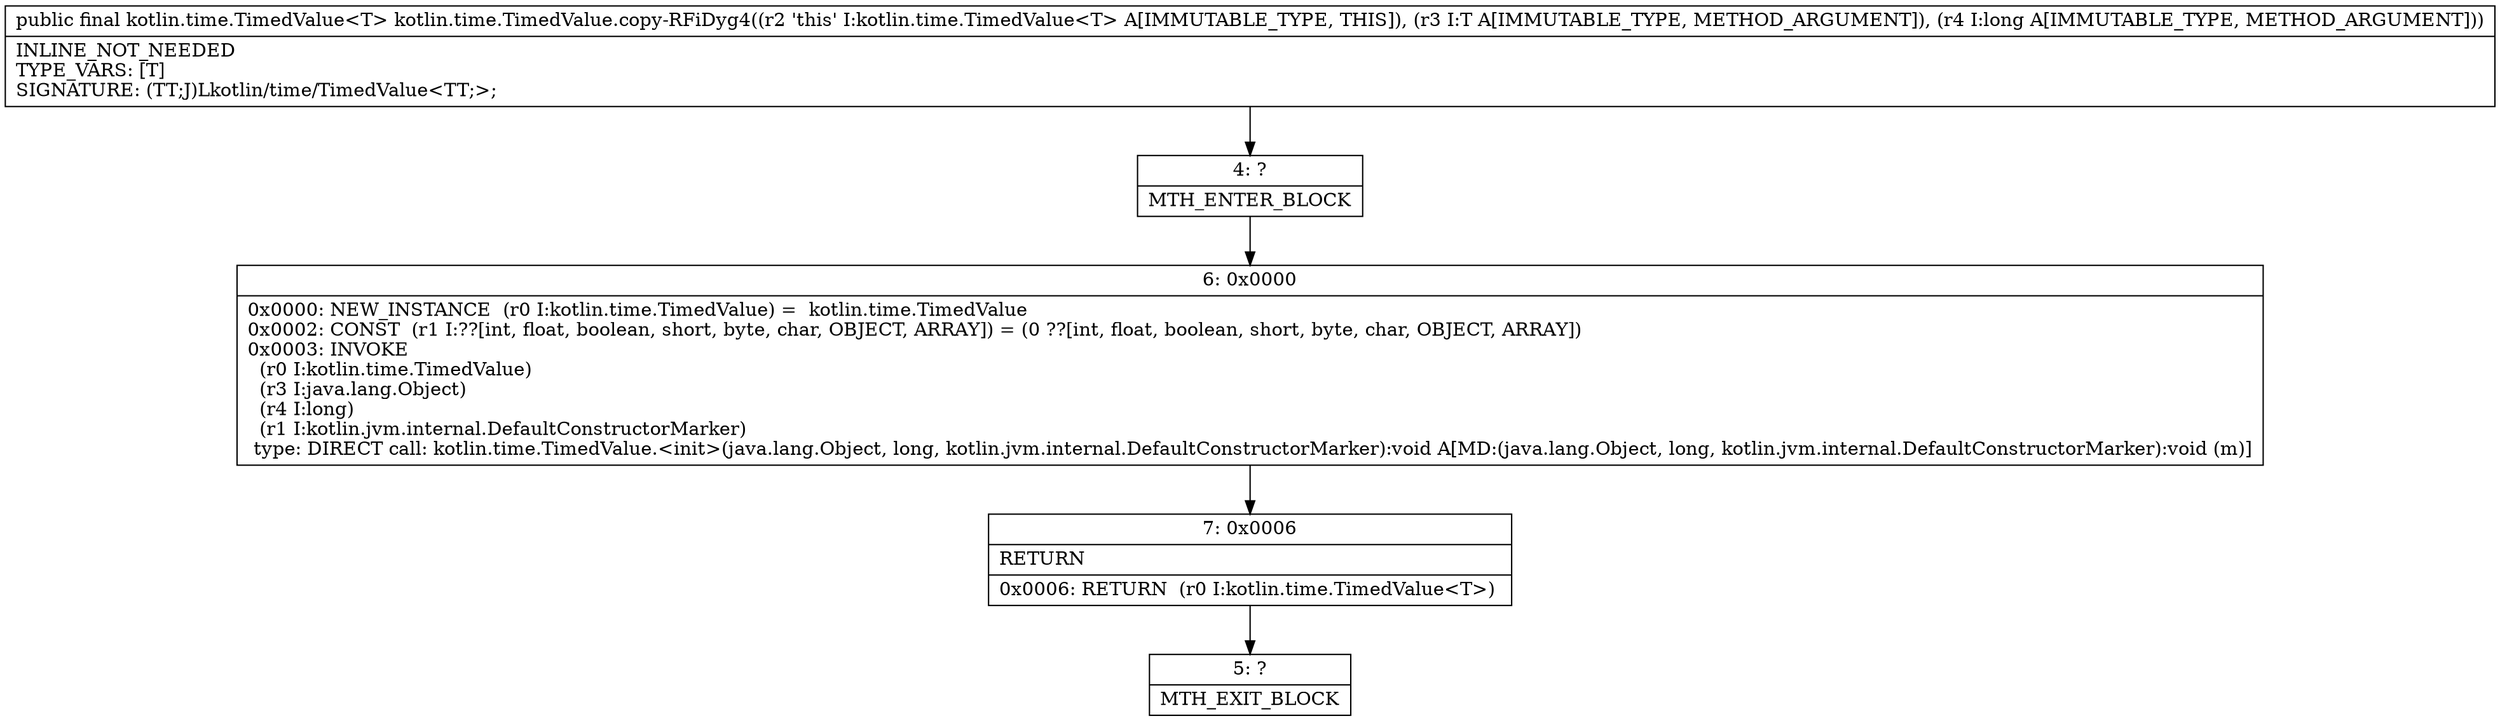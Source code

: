 digraph "CFG forkotlin.time.TimedValue.copy\-RFiDyg4(Ljava\/lang\/Object;J)Lkotlin\/time\/TimedValue;" {
Node_4 [shape=record,label="{4\:\ ?|MTH_ENTER_BLOCK\l}"];
Node_6 [shape=record,label="{6\:\ 0x0000|0x0000: NEW_INSTANCE  (r0 I:kotlin.time.TimedValue) =  kotlin.time.TimedValue \l0x0002: CONST  (r1 I:??[int, float, boolean, short, byte, char, OBJECT, ARRAY]) = (0 ??[int, float, boolean, short, byte, char, OBJECT, ARRAY]) \l0x0003: INVOKE  \l  (r0 I:kotlin.time.TimedValue)\l  (r3 I:java.lang.Object)\l  (r4 I:long)\l  (r1 I:kotlin.jvm.internal.DefaultConstructorMarker)\l type: DIRECT call: kotlin.time.TimedValue.\<init\>(java.lang.Object, long, kotlin.jvm.internal.DefaultConstructorMarker):void A[MD:(java.lang.Object, long, kotlin.jvm.internal.DefaultConstructorMarker):void (m)]\l}"];
Node_7 [shape=record,label="{7\:\ 0x0006|RETURN\l|0x0006: RETURN  (r0 I:kotlin.time.TimedValue\<T\>) \l}"];
Node_5 [shape=record,label="{5\:\ ?|MTH_EXIT_BLOCK\l}"];
MethodNode[shape=record,label="{public final kotlin.time.TimedValue\<T\> kotlin.time.TimedValue.copy\-RFiDyg4((r2 'this' I:kotlin.time.TimedValue\<T\> A[IMMUTABLE_TYPE, THIS]), (r3 I:T A[IMMUTABLE_TYPE, METHOD_ARGUMENT]), (r4 I:long A[IMMUTABLE_TYPE, METHOD_ARGUMENT]))  | INLINE_NOT_NEEDED\lTYPE_VARS: [T]\lSIGNATURE: (TT;J)Lkotlin\/time\/TimedValue\<TT;\>;\l}"];
MethodNode -> Node_4;Node_4 -> Node_6;
Node_6 -> Node_7;
Node_7 -> Node_5;
}

